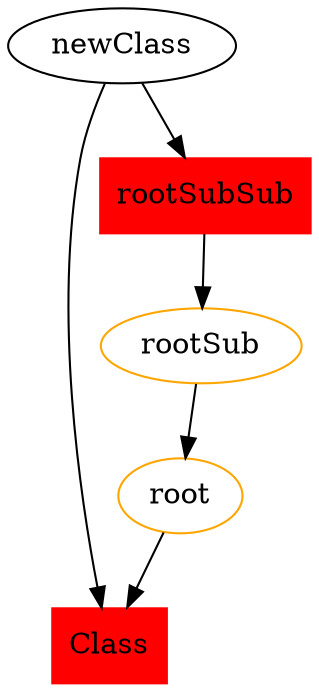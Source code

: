 digraph {
	Class [color=red fillcolor=red shape=rectangle style=filled]
	rootSubSub [color=red fillcolor=red shape=rectangle style=filled]
	Class [color=red fillcolor=red shape=rectangle style=filled]
	root [color=orange fillcolor=white shape="" style=filled]
	rootSub [color=orange fillcolor=white shape="" style=filled]
	root -> Class
	newClass -> rootSubSub
	newClass -> Class
	rootSub -> root
	rootSubSub -> rootSub
}

